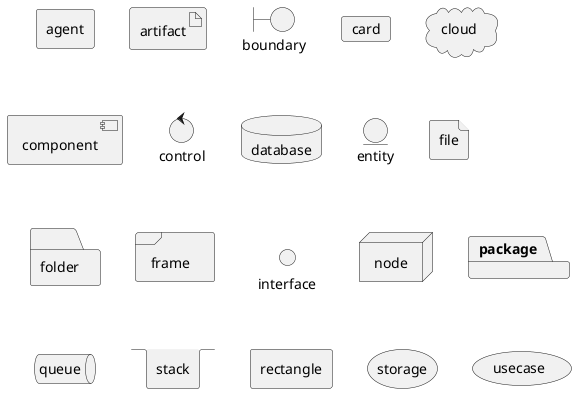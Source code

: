 {
  "sha1": "2mrazsrewkc6c91aebqahxbq6sy5r77",
  "insertion": {
    "when": "2024-05-30T20:48:20.050Z",
    "user": "plantuml@gmail.com"
  }
}
@startuml
agent agent
artifact artifact
boundary boundary
card card
cloud cloud
component component
control control
database database
entity entity
file file
folder folder
frame frame
interface  interface
node node
package package
queue queue
stack stack
rectangle rectangle
storage storage
usecase usecase
@enduml
